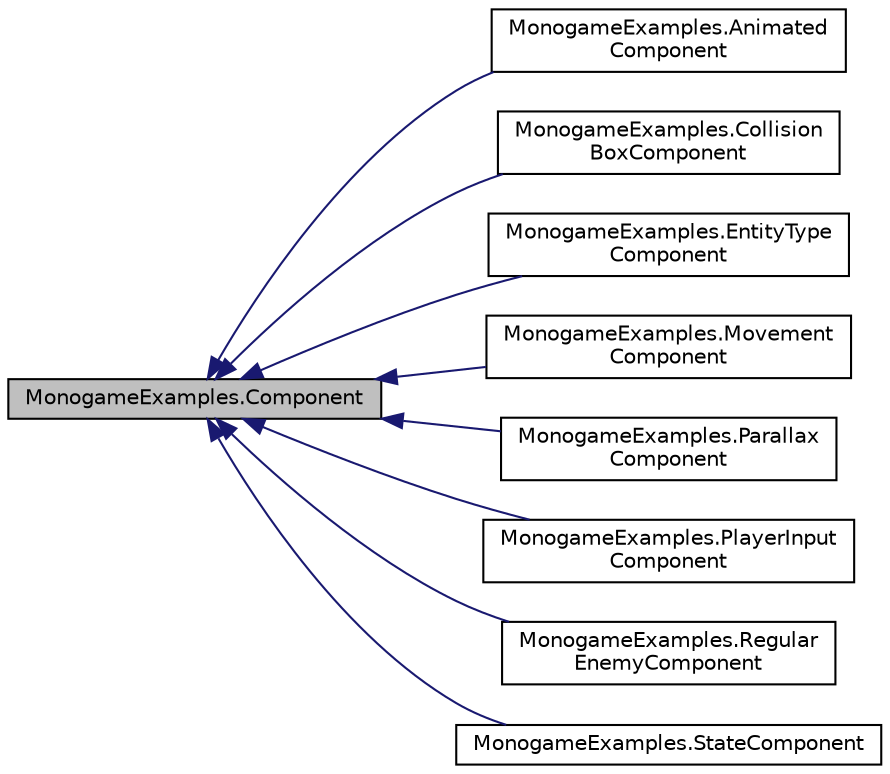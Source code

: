 digraph "MonogameExamples.Component"
{
 // LATEX_PDF_SIZE
  edge [fontname="Helvetica",fontsize="10",labelfontname="Helvetica",labelfontsize="10"];
  node [fontname="Helvetica",fontsize="10",shape=record];
  rankdir="LR";
  Node1 [label="MonogameExamples.Component",height=0.2,width=0.4,color="black", fillcolor="grey75", style="filled", fontcolor="black",tooltip="The base class for all components."];
  Node1 -> Node2 [dir="back",color="midnightblue",fontsize="10",style="solid",fontname="Helvetica"];
  Node2 [label="MonogameExamples.Animated\lComponent",height=0.2,width=0.4,color="black", fillcolor="white", style="filled",URL="$classMonogameExamples_1_1AnimatedComponent.html",tooltip="Component responsible for managing entity animations."];
  Node1 -> Node3 [dir="back",color="midnightblue",fontsize="10",style="solid",fontname="Helvetica"];
  Node3 [label="MonogameExamples.Collision\lBoxComponent",height=0.2,width=0.4,color="black", fillcolor="white", style="filled",URL="$classMonogameExamples_1_1CollisionBoxComponent.html",tooltip="Component that contains data and methods related to collision box of an entity in the game."];
  Node1 -> Node4 [dir="back",color="midnightblue",fontsize="10",style="solid",fontname="Helvetica"];
  Node4 [label="MonogameExamples.EntityType\lComponent",height=0.2,width=0.4,color="black", fillcolor="white", style="filled",URL="$classMonogameExamples_1_1EntityTypeComponent.html",tooltip="Component that holds an entity type identifier for classification and management purposes."];
  Node1 -> Node5 [dir="back",color="midnightblue",fontsize="10",style="solid",fontname="Helvetica"];
  Node5 [label="MonogameExamples.Movement\lComponent",height=0.2,width=0.4,color="black", fillcolor="white", style="filled",URL="$classMonogameExamples_1_1MovementComponent.html",tooltip="Component that contains data related to the motion of an entity in the game."];
  Node1 -> Node6 [dir="back",color="midnightblue",fontsize="10",style="solid",fontname="Helvetica"];
  Node6 [label="MonogameExamples.Parallax\lComponent",height=0.2,width=0.4,color="black", fillcolor="white", style="filled",URL="$classMonogameExamples_1_1ParallaxComponent.html",tooltip="Component that contains data and methods neccessary for a parallax effect for a 2D sprite."];
  Node1 -> Node7 [dir="back",color="midnightblue",fontsize="10",style="solid",fontname="Helvetica"];
  Node7 [label="MonogameExamples.PlayerInput\lComponent",height=0.2,width=0.4,color="black", fillcolor="white", style="filled",URL="$classMonogameExamples_1_1PlayerInputComponent.html",tooltip="Component representing the input state of the player entity."];
  Node1 -> Node8 [dir="back",color="midnightblue",fontsize="10",style="solid",fontname="Helvetica"];
  Node8 [label="MonogameExamples.Regular\lEnemyComponent",height=0.2,width=0.4,color="black", fillcolor="white", style="filled",URL="$classMonogameExamples_1_1RegularEnemyComponent.html",tooltip="Component representing the movement state of a simple walking enemy entity."];
  Node1 -> Node9 [dir="back",color="midnightblue",fontsize="10",style="solid",fontname="Helvetica"];
  Node9 [label="MonogameExamples.StateComponent",height=0.2,width=0.4,color="black", fillcolor="white", style="filled",URL="$classMonogameExamples_1_1StateComponent.html",tooltip="Component that stores the current state and super state of an object, as well as its state ID,..."];
}
